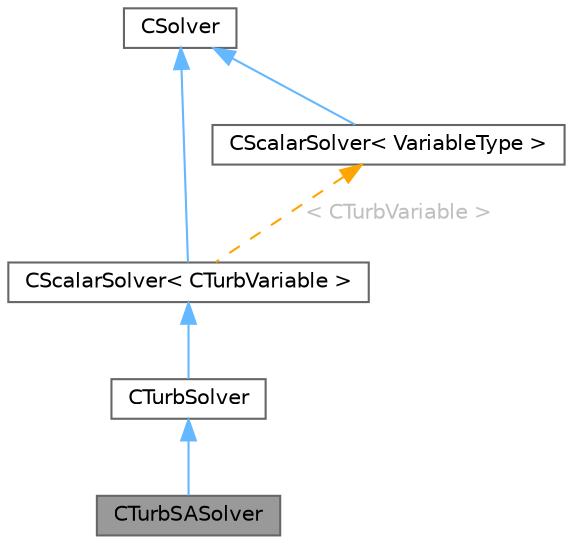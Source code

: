 digraph "CTurbSASolver"
{
 // LATEX_PDF_SIZE
  bgcolor="transparent";
  edge [fontname=Helvetica,fontsize=10,labelfontname=Helvetica,labelfontsize=10];
  node [fontname=Helvetica,fontsize=10,shape=box,height=0.2,width=0.4];
  Node1 [id="Node000001",label="CTurbSASolver",height=0.2,width=0.4,color="gray40", fillcolor="grey60", style="filled", fontcolor="black",tooltip="Main class for defining the turbulence model solver."];
  Node2 -> Node1 [id="edge1_Node000001_Node000002",dir="back",color="steelblue1",style="solid",tooltip=" "];
  Node2 [id="Node000002",label="CTurbSolver",height=0.2,width=0.4,color="gray40", fillcolor="white", style="filled",URL="$classCTurbSolver.html",tooltip="Main class for defining the turbulence model solver."];
  Node3 -> Node2 [id="edge2_Node000002_Node000003",dir="back",color="steelblue1",style="solid",tooltip=" "];
  Node3 [id="Node000003",label="CScalarSolver\< CTurbVariable \>",height=0.2,width=0.4,color="gray40", fillcolor="white", style="filled",URL="$classCScalarSolver.html",tooltip=" "];
  Node4 -> Node3 [id="edge3_Node000003_Node000004",dir="back",color="steelblue1",style="solid",tooltip=" "];
  Node4 [id="Node000004",label="CSolver",height=0.2,width=0.4,color="gray40", fillcolor="white", style="filled",URL="$classCSolver.html",tooltip=" "];
  Node5 -> Node3 [id="edge4_Node000003_Node000005",dir="back",color="orange",style="dashed",tooltip=" ",label=" \< CTurbVariable \>",fontcolor="grey" ];
  Node5 [id="Node000005",label="CScalarSolver\< VariableType \>",height=0.2,width=0.4,color="gray40", fillcolor="white", style="filled",URL="$classCScalarSolver.html",tooltip="Main class for defining a scalar solver."];
  Node4 -> Node5 [id="edge5_Node000005_Node000004",dir="back",color="steelblue1",style="solid",tooltip=" "];
}
